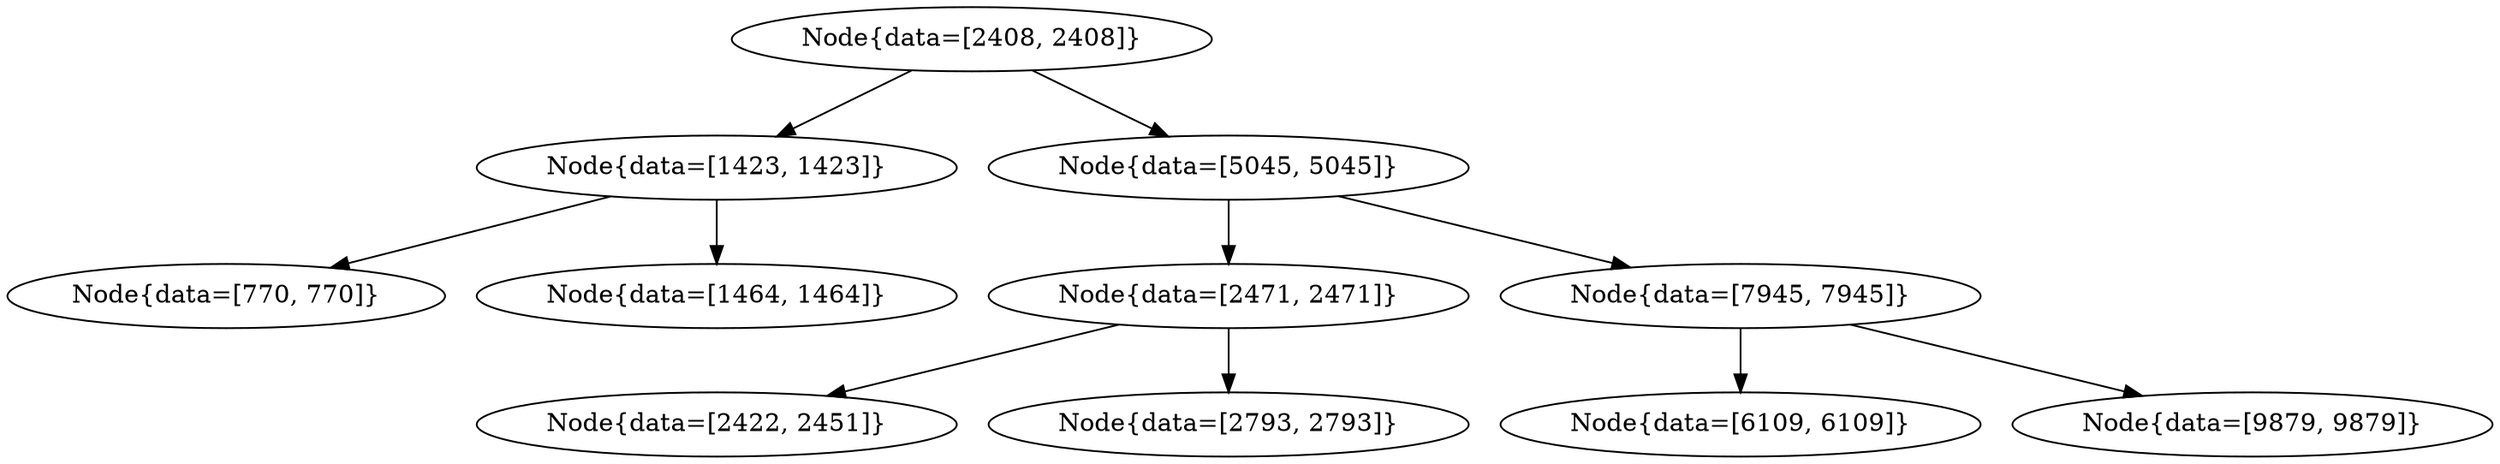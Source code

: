 digraph G{
1356985340 [label="Node{data=[2408, 2408]}"]
1356985340 -> 1416852258
1416852258 [label="Node{data=[1423, 1423]}"]
1416852258 -> 1457162311
1457162311 [label="Node{data=[770, 770]}"]
1416852258 -> 1931723660
1931723660 [label="Node{data=[1464, 1464]}"]
1356985340 -> 738369543
738369543 [label="Node{data=[5045, 5045]}"]
738369543 -> 1671900358
1671900358 [label="Node{data=[2471, 2471]}"]
1671900358 -> 1639778373
1639778373 [label="Node{data=[2422, 2451]}"]
1671900358 -> 217024605
217024605 [label="Node{data=[2793, 2793]}"]
738369543 -> 903086943
903086943 [label="Node{data=[7945, 7945]}"]
903086943 -> 1867499583
1867499583 [label="Node{data=[6109, 6109]}"]
903086943 -> 1723402931
1723402931 [label="Node{data=[9879, 9879]}"]
}